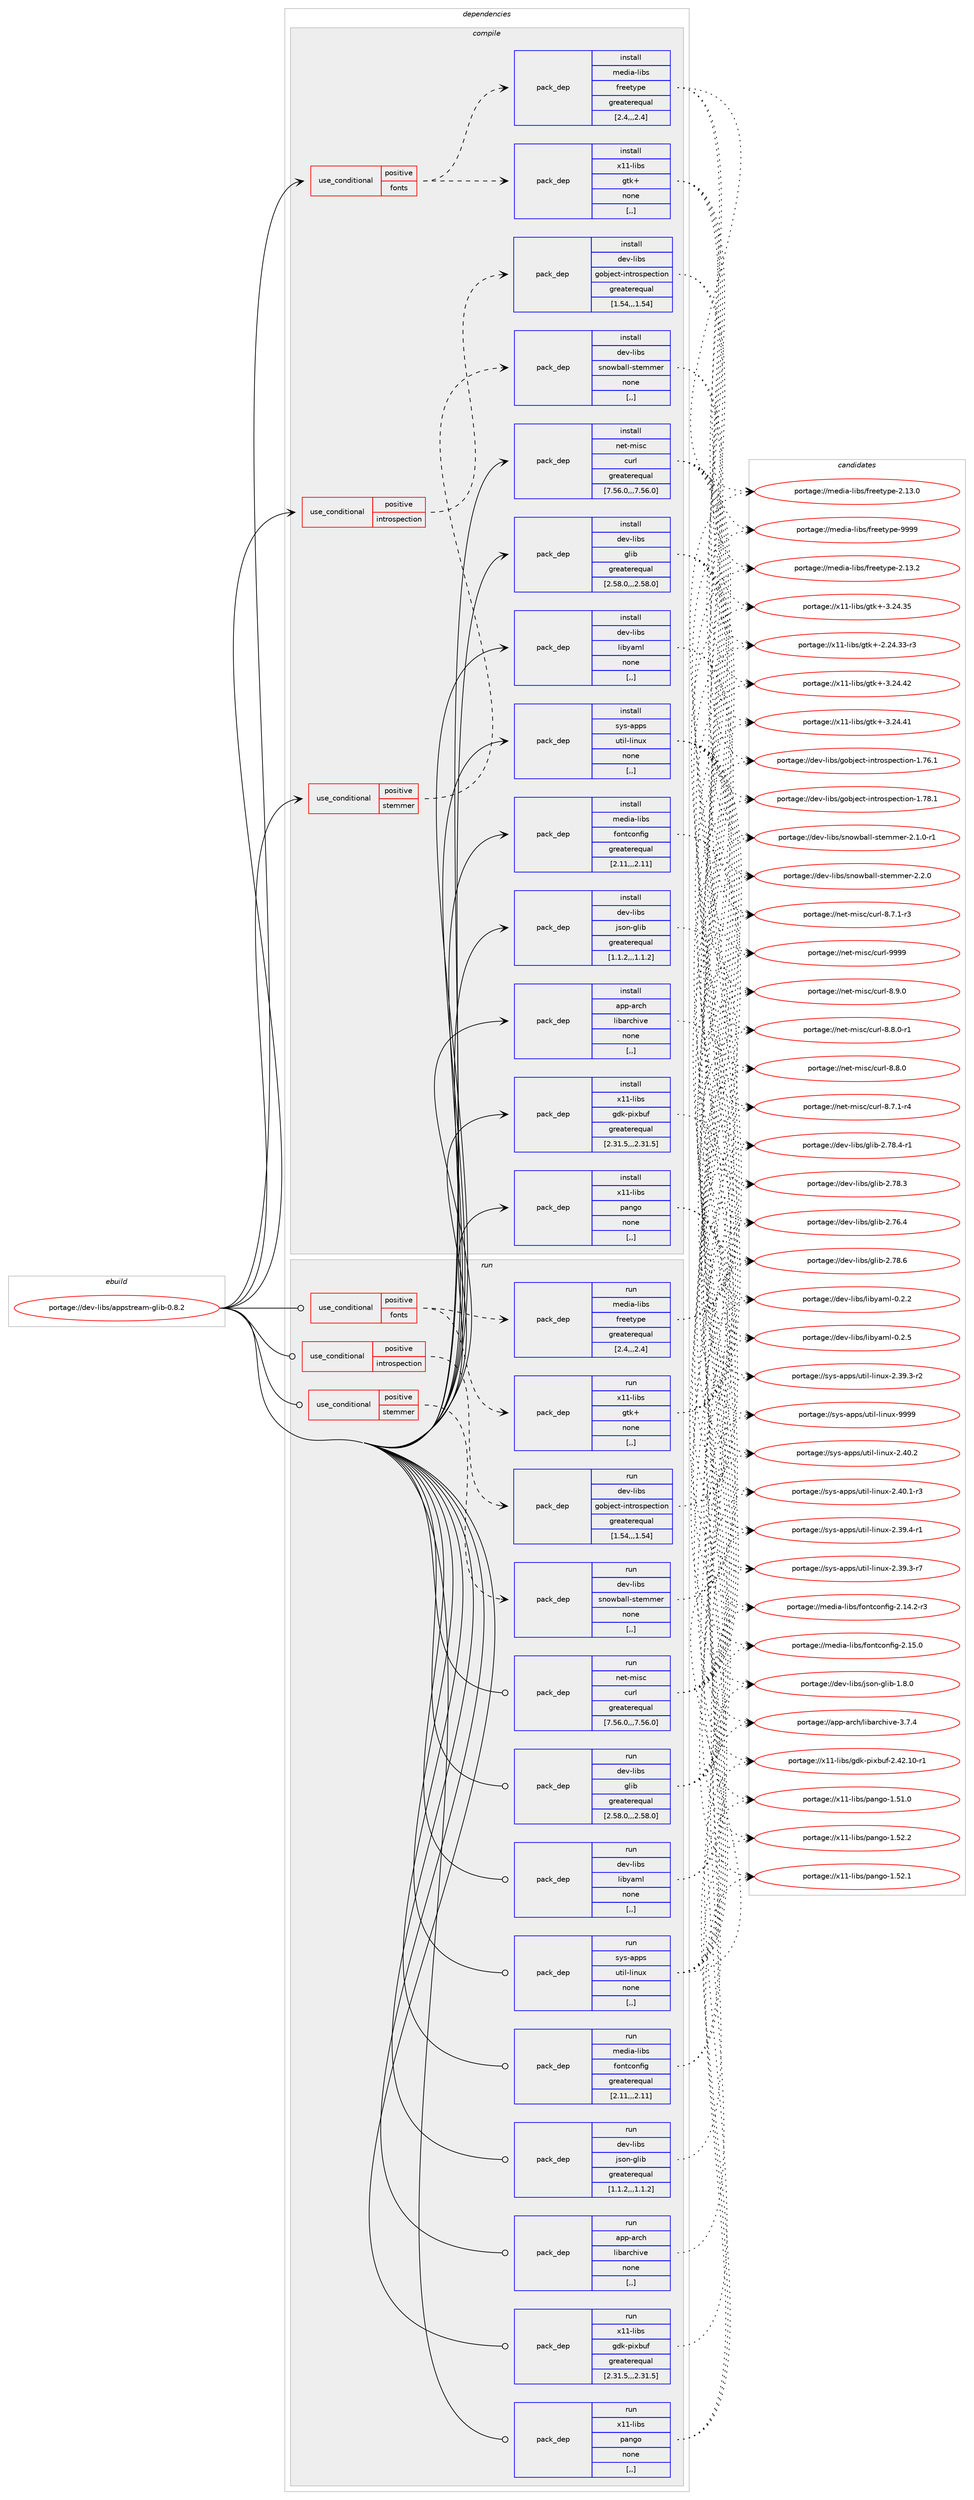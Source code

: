 digraph prolog {

# *************
# Graph options
# *************

newrank=true;
concentrate=true;
compound=true;
graph [rankdir=LR,fontname=Helvetica,fontsize=10,ranksep=1.5];#, ranksep=2.5, nodesep=0.2];
edge  [arrowhead=vee];
node  [fontname=Helvetica,fontsize=10];

# **********
# The ebuild
# **********

subgraph cluster_leftcol {
color=gray;
label=<<i>ebuild</i>>;
id [label="portage://dev-libs/appstream-glib-0.8.2", color=red, width=4, href="../dev-libs/appstream-glib-0.8.2.svg"];
}

# ****************
# The dependencies
# ****************

subgraph cluster_midcol {
color=gray;
label=<<i>dependencies</i>>;
subgraph cluster_compile {
fillcolor="#eeeeee";
style=filled;
label=<<i>compile</i>>;
subgraph cond25807 {
dependency106646 [label=<<TABLE BORDER="0" CELLBORDER="1" CELLSPACING="0" CELLPADDING="4"><TR><TD ROWSPAN="3" CELLPADDING="10">use_conditional</TD></TR><TR><TD>positive</TD></TR><TR><TD>fonts</TD></TR></TABLE>>, shape=none, color=red];
subgraph pack79690 {
dependency106647 [label=<<TABLE BORDER="0" CELLBORDER="1" CELLSPACING="0" CELLPADDING="4" WIDTH="220"><TR><TD ROWSPAN="6" CELLPADDING="30">pack_dep</TD></TR><TR><TD WIDTH="110">install</TD></TR><TR><TD>x11-libs</TD></TR><TR><TD>gtk+</TD></TR><TR><TD>none</TD></TR><TR><TD>[,,]</TD></TR></TABLE>>, shape=none, color=blue];
}
dependency106646:e -> dependency106647:w [weight=20,style="dashed",arrowhead="vee"];
subgraph pack79691 {
dependency106648 [label=<<TABLE BORDER="0" CELLBORDER="1" CELLSPACING="0" CELLPADDING="4" WIDTH="220"><TR><TD ROWSPAN="6" CELLPADDING="30">pack_dep</TD></TR><TR><TD WIDTH="110">install</TD></TR><TR><TD>media-libs</TD></TR><TR><TD>freetype</TD></TR><TR><TD>greaterequal</TD></TR><TR><TD>[2.4,,,2.4]</TD></TR></TABLE>>, shape=none, color=blue];
}
dependency106646:e -> dependency106648:w [weight=20,style="dashed",arrowhead="vee"];
}
id:e -> dependency106646:w [weight=20,style="solid",arrowhead="vee"];
subgraph cond25808 {
dependency106649 [label=<<TABLE BORDER="0" CELLBORDER="1" CELLSPACING="0" CELLPADDING="4"><TR><TD ROWSPAN="3" CELLPADDING="10">use_conditional</TD></TR><TR><TD>positive</TD></TR><TR><TD>introspection</TD></TR></TABLE>>, shape=none, color=red];
subgraph pack79692 {
dependency106650 [label=<<TABLE BORDER="0" CELLBORDER="1" CELLSPACING="0" CELLPADDING="4" WIDTH="220"><TR><TD ROWSPAN="6" CELLPADDING="30">pack_dep</TD></TR><TR><TD WIDTH="110">install</TD></TR><TR><TD>dev-libs</TD></TR><TR><TD>gobject-introspection</TD></TR><TR><TD>greaterequal</TD></TR><TR><TD>[1.54,,,1.54]</TD></TR></TABLE>>, shape=none, color=blue];
}
dependency106649:e -> dependency106650:w [weight=20,style="dashed",arrowhead="vee"];
}
id:e -> dependency106649:w [weight=20,style="solid",arrowhead="vee"];
subgraph cond25809 {
dependency106651 [label=<<TABLE BORDER="0" CELLBORDER="1" CELLSPACING="0" CELLPADDING="4"><TR><TD ROWSPAN="3" CELLPADDING="10">use_conditional</TD></TR><TR><TD>positive</TD></TR><TR><TD>stemmer</TD></TR></TABLE>>, shape=none, color=red];
subgraph pack79693 {
dependency106652 [label=<<TABLE BORDER="0" CELLBORDER="1" CELLSPACING="0" CELLPADDING="4" WIDTH="220"><TR><TD ROWSPAN="6" CELLPADDING="30">pack_dep</TD></TR><TR><TD WIDTH="110">install</TD></TR><TR><TD>dev-libs</TD></TR><TR><TD>snowball-stemmer</TD></TR><TR><TD>none</TD></TR><TR><TD>[,,]</TD></TR></TABLE>>, shape=none, color=blue];
}
dependency106651:e -> dependency106652:w [weight=20,style="dashed",arrowhead="vee"];
}
id:e -> dependency106651:w [weight=20,style="solid",arrowhead="vee"];
subgraph pack79694 {
dependency106653 [label=<<TABLE BORDER="0" CELLBORDER="1" CELLSPACING="0" CELLPADDING="4" WIDTH="220"><TR><TD ROWSPAN="6" CELLPADDING="30">pack_dep</TD></TR><TR><TD WIDTH="110">install</TD></TR><TR><TD>app-arch</TD></TR><TR><TD>libarchive</TD></TR><TR><TD>none</TD></TR><TR><TD>[,,]</TD></TR></TABLE>>, shape=none, color=blue];
}
id:e -> dependency106653:w [weight=20,style="solid",arrowhead="vee"];
subgraph pack79695 {
dependency106654 [label=<<TABLE BORDER="0" CELLBORDER="1" CELLSPACING="0" CELLPADDING="4" WIDTH="220"><TR><TD ROWSPAN="6" CELLPADDING="30">pack_dep</TD></TR><TR><TD WIDTH="110">install</TD></TR><TR><TD>dev-libs</TD></TR><TR><TD>glib</TD></TR><TR><TD>greaterequal</TD></TR><TR><TD>[2.58.0,,,2.58.0]</TD></TR></TABLE>>, shape=none, color=blue];
}
id:e -> dependency106654:w [weight=20,style="solid",arrowhead="vee"];
subgraph pack79696 {
dependency106655 [label=<<TABLE BORDER="0" CELLBORDER="1" CELLSPACING="0" CELLPADDING="4" WIDTH="220"><TR><TD ROWSPAN="6" CELLPADDING="30">pack_dep</TD></TR><TR><TD WIDTH="110">install</TD></TR><TR><TD>dev-libs</TD></TR><TR><TD>json-glib</TD></TR><TR><TD>greaterequal</TD></TR><TR><TD>[1.1.2,,,1.1.2]</TD></TR></TABLE>>, shape=none, color=blue];
}
id:e -> dependency106655:w [weight=20,style="solid",arrowhead="vee"];
subgraph pack79697 {
dependency106656 [label=<<TABLE BORDER="0" CELLBORDER="1" CELLSPACING="0" CELLPADDING="4" WIDTH="220"><TR><TD ROWSPAN="6" CELLPADDING="30">pack_dep</TD></TR><TR><TD WIDTH="110">install</TD></TR><TR><TD>dev-libs</TD></TR><TR><TD>libyaml</TD></TR><TR><TD>none</TD></TR><TR><TD>[,,]</TD></TR></TABLE>>, shape=none, color=blue];
}
id:e -> dependency106656:w [weight=20,style="solid",arrowhead="vee"];
subgraph pack79698 {
dependency106657 [label=<<TABLE BORDER="0" CELLBORDER="1" CELLSPACING="0" CELLPADDING="4" WIDTH="220"><TR><TD ROWSPAN="6" CELLPADDING="30">pack_dep</TD></TR><TR><TD WIDTH="110">install</TD></TR><TR><TD>media-libs</TD></TR><TR><TD>fontconfig</TD></TR><TR><TD>greaterequal</TD></TR><TR><TD>[2.11,,,2.11]</TD></TR></TABLE>>, shape=none, color=blue];
}
id:e -> dependency106657:w [weight=20,style="solid",arrowhead="vee"];
subgraph pack79699 {
dependency106658 [label=<<TABLE BORDER="0" CELLBORDER="1" CELLSPACING="0" CELLPADDING="4" WIDTH="220"><TR><TD ROWSPAN="6" CELLPADDING="30">pack_dep</TD></TR><TR><TD WIDTH="110">install</TD></TR><TR><TD>net-misc</TD></TR><TR><TD>curl</TD></TR><TR><TD>greaterequal</TD></TR><TR><TD>[7.56.0,,,7.56.0]</TD></TR></TABLE>>, shape=none, color=blue];
}
id:e -> dependency106658:w [weight=20,style="solid",arrowhead="vee"];
subgraph pack79700 {
dependency106659 [label=<<TABLE BORDER="0" CELLBORDER="1" CELLSPACING="0" CELLPADDING="4" WIDTH="220"><TR><TD ROWSPAN="6" CELLPADDING="30">pack_dep</TD></TR><TR><TD WIDTH="110">install</TD></TR><TR><TD>sys-apps</TD></TR><TR><TD>util-linux</TD></TR><TR><TD>none</TD></TR><TR><TD>[,,]</TD></TR></TABLE>>, shape=none, color=blue];
}
id:e -> dependency106659:w [weight=20,style="solid",arrowhead="vee"];
subgraph pack79701 {
dependency106660 [label=<<TABLE BORDER="0" CELLBORDER="1" CELLSPACING="0" CELLPADDING="4" WIDTH="220"><TR><TD ROWSPAN="6" CELLPADDING="30">pack_dep</TD></TR><TR><TD WIDTH="110">install</TD></TR><TR><TD>x11-libs</TD></TR><TR><TD>gdk-pixbuf</TD></TR><TR><TD>greaterequal</TD></TR><TR><TD>[2.31.5,,,2.31.5]</TD></TR></TABLE>>, shape=none, color=blue];
}
id:e -> dependency106660:w [weight=20,style="solid",arrowhead="vee"];
subgraph pack79702 {
dependency106661 [label=<<TABLE BORDER="0" CELLBORDER="1" CELLSPACING="0" CELLPADDING="4" WIDTH="220"><TR><TD ROWSPAN="6" CELLPADDING="30">pack_dep</TD></TR><TR><TD WIDTH="110">install</TD></TR><TR><TD>x11-libs</TD></TR><TR><TD>pango</TD></TR><TR><TD>none</TD></TR><TR><TD>[,,]</TD></TR></TABLE>>, shape=none, color=blue];
}
id:e -> dependency106661:w [weight=20,style="solid",arrowhead="vee"];
}
subgraph cluster_compileandrun {
fillcolor="#eeeeee";
style=filled;
label=<<i>compile and run</i>>;
}
subgraph cluster_run {
fillcolor="#eeeeee";
style=filled;
label=<<i>run</i>>;
subgraph cond25810 {
dependency106662 [label=<<TABLE BORDER="0" CELLBORDER="1" CELLSPACING="0" CELLPADDING="4"><TR><TD ROWSPAN="3" CELLPADDING="10">use_conditional</TD></TR><TR><TD>positive</TD></TR><TR><TD>fonts</TD></TR></TABLE>>, shape=none, color=red];
subgraph pack79703 {
dependency106663 [label=<<TABLE BORDER="0" CELLBORDER="1" CELLSPACING="0" CELLPADDING="4" WIDTH="220"><TR><TD ROWSPAN="6" CELLPADDING="30">pack_dep</TD></TR><TR><TD WIDTH="110">run</TD></TR><TR><TD>x11-libs</TD></TR><TR><TD>gtk+</TD></TR><TR><TD>none</TD></TR><TR><TD>[,,]</TD></TR></TABLE>>, shape=none, color=blue];
}
dependency106662:e -> dependency106663:w [weight=20,style="dashed",arrowhead="vee"];
subgraph pack79704 {
dependency106664 [label=<<TABLE BORDER="0" CELLBORDER="1" CELLSPACING="0" CELLPADDING="4" WIDTH="220"><TR><TD ROWSPAN="6" CELLPADDING="30">pack_dep</TD></TR><TR><TD WIDTH="110">run</TD></TR><TR><TD>media-libs</TD></TR><TR><TD>freetype</TD></TR><TR><TD>greaterequal</TD></TR><TR><TD>[2.4,,,2.4]</TD></TR></TABLE>>, shape=none, color=blue];
}
dependency106662:e -> dependency106664:w [weight=20,style="dashed",arrowhead="vee"];
}
id:e -> dependency106662:w [weight=20,style="solid",arrowhead="odot"];
subgraph cond25811 {
dependency106665 [label=<<TABLE BORDER="0" CELLBORDER="1" CELLSPACING="0" CELLPADDING="4"><TR><TD ROWSPAN="3" CELLPADDING="10">use_conditional</TD></TR><TR><TD>positive</TD></TR><TR><TD>introspection</TD></TR></TABLE>>, shape=none, color=red];
subgraph pack79705 {
dependency106666 [label=<<TABLE BORDER="0" CELLBORDER="1" CELLSPACING="0" CELLPADDING="4" WIDTH="220"><TR><TD ROWSPAN="6" CELLPADDING="30">pack_dep</TD></TR><TR><TD WIDTH="110">run</TD></TR><TR><TD>dev-libs</TD></TR><TR><TD>gobject-introspection</TD></TR><TR><TD>greaterequal</TD></TR><TR><TD>[1.54,,,1.54]</TD></TR></TABLE>>, shape=none, color=blue];
}
dependency106665:e -> dependency106666:w [weight=20,style="dashed",arrowhead="vee"];
}
id:e -> dependency106665:w [weight=20,style="solid",arrowhead="odot"];
subgraph cond25812 {
dependency106667 [label=<<TABLE BORDER="0" CELLBORDER="1" CELLSPACING="0" CELLPADDING="4"><TR><TD ROWSPAN="3" CELLPADDING="10">use_conditional</TD></TR><TR><TD>positive</TD></TR><TR><TD>stemmer</TD></TR></TABLE>>, shape=none, color=red];
subgraph pack79706 {
dependency106668 [label=<<TABLE BORDER="0" CELLBORDER="1" CELLSPACING="0" CELLPADDING="4" WIDTH="220"><TR><TD ROWSPAN="6" CELLPADDING="30">pack_dep</TD></TR><TR><TD WIDTH="110">run</TD></TR><TR><TD>dev-libs</TD></TR><TR><TD>snowball-stemmer</TD></TR><TR><TD>none</TD></TR><TR><TD>[,,]</TD></TR></TABLE>>, shape=none, color=blue];
}
dependency106667:e -> dependency106668:w [weight=20,style="dashed",arrowhead="vee"];
}
id:e -> dependency106667:w [weight=20,style="solid",arrowhead="odot"];
subgraph pack79707 {
dependency106669 [label=<<TABLE BORDER="0" CELLBORDER="1" CELLSPACING="0" CELLPADDING="4" WIDTH="220"><TR><TD ROWSPAN="6" CELLPADDING="30">pack_dep</TD></TR><TR><TD WIDTH="110">run</TD></TR><TR><TD>app-arch</TD></TR><TR><TD>libarchive</TD></TR><TR><TD>none</TD></TR><TR><TD>[,,]</TD></TR></TABLE>>, shape=none, color=blue];
}
id:e -> dependency106669:w [weight=20,style="solid",arrowhead="odot"];
subgraph pack79708 {
dependency106670 [label=<<TABLE BORDER="0" CELLBORDER="1" CELLSPACING="0" CELLPADDING="4" WIDTH="220"><TR><TD ROWSPAN="6" CELLPADDING="30">pack_dep</TD></TR><TR><TD WIDTH="110">run</TD></TR><TR><TD>dev-libs</TD></TR><TR><TD>glib</TD></TR><TR><TD>greaterequal</TD></TR><TR><TD>[2.58.0,,,2.58.0]</TD></TR></TABLE>>, shape=none, color=blue];
}
id:e -> dependency106670:w [weight=20,style="solid",arrowhead="odot"];
subgraph pack79709 {
dependency106671 [label=<<TABLE BORDER="0" CELLBORDER="1" CELLSPACING="0" CELLPADDING="4" WIDTH="220"><TR><TD ROWSPAN="6" CELLPADDING="30">pack_dep</TD></TR><TR><TD WIDTH="110">run</TD></TR><TR><TD>dev-libs</TD></TR><TR><TD>json-glib</TD></TR><TR><TD>greaterequal</TD></TR><TR><TD>[1.1.2,,,1.1.2]</TD></TR></TABLE>>, shape=none, color=blue];
}
id:e -> dependency106671:w [weight=20,style="solid",arrowhead="odot"];
subgraph pack79710 {
dependency106672 [label=<<TABLE BORDER="0" CELLBORDER="1" CELLSPACING="0" CELLPADDING="4" WIDTH="220"><TR><TD ROWSPAN="6" CELLPADDING="30">pack_dep</TD></TR><TR><TD WIDTH="110">run</TD></TR><TR><TD>dev-libs</TD></TR><TR><TD>libyaml</TD></TR><TR><TD>none</TD></TR><TR><TD>[,,]</TD></TR></TABLE>>, shape=none, color=blue];
}
id:e -> dependency106672:w [weight=20,style="solid",arrowhead="odot"];
subgraph pack79711 {
dependency106673 [label=<<TABLE BORDER="0" CELLBORDER="1" CELLSPACING="0" CELLPADDING="4" WIDTH="220"><TR><TD ROWSPAN="6" CELLPADDING="30">pack_dep</TD></TR><TR><TD WIDTH="110">run</TD></TR><TR><TD>media-libs</TD></TR><TR><TD>fontconfig</TD></TR><TR><TD>greaterequal</TD></TR><TR><TD>[2.11,,,2.11]</TD></TR></TABLE>>, shape=none, color=blue];
}
id:e -> dependency106673:w [weight=20,style="solid",arrowhead="odot"];
subgraph pack79712 {
dependency106674 [label=<<TABLE BORDER="0" CELLBORDER="1" CELLSPACING="0" CELLPADDING="4" WIDTH="220"><TR><TD ROWSPAN="6" CELLPADDING="30">pack_dep</TD></TR><TR><TD WIDTH="110">run</TD></TR><TR><TD>net-misc</TD></TR><TR><TD>curl</TD></TR><TR><TD>greaterequal</TD></TR><TR><TD>[7.56.0,,,7.56.0]</TD></TR></TABLE>>, shape=none, color=blue];
}
id:e -> dependency106674:w [weight=20,style="solid",arrowhead="odot"];
subgraph pack79713 {
dependency106675 [label=<<TABLE BORDER="0" CELLBORDER="1" CELLSPACING="0" CELLPADDING="4" WIDTH="220"><TR><TD ROWSPAN="6" CELLPADDING="30">pack_dep</TD></TR><TR><TD WIDTH="110">run</TD></TR><TR><TD>sys-apps</TD></TR><TR><TD>util-linux</TD></TR><TR><TD>none</TD></TR><TR><TD>[,,]</TD></TR></TABLE>>, shape=none, color=blue];
}
id:e -> dependency106675:w [weight=20,style="solid",arrowhead="odot"];
subgraph pack79714 {
dependency106676 [label=<<TABLE BORDER="0" CELLBORDER="1" CELLSPACING="0" CELLPADDING="4" WIDTH="220"><TR><TD ROWSPAN="6" CELLPADDING="30">pack_dep</TD></TR><TR><TD WIDTH="110">run</TD></TR><TR><TD>x11-libs</TD></TR><TR><TD>gdk-pixbuf</TD></TR><TR><TD>greaterequal</TD></TR><TR><TD>[2.31.5,,,2.31.5]</TD></TR></TABLE>>, shape=none, color=blue];
}
id:e -> dependency106676:w [weight=20,style="solid",arrowhead="odot"];
subgraph pack79715 {
dependency106677 [label=<<TABLE BORDER="0" CELLBORDER="1" CELLSPACING="0" CELLPADDING="4" WIDTH="220"><TR><TD ROWSPAN="6" CELLPADDING="30">pack_dep</TD></TR><TR><TD WIDTH="110">run</TD></TR><TR><TD>x11-libs</TD></TR><TR><TD>pango</TD></TR><TR><TD>none</TD></TR><TR><TD>[,,]</TD></TR></TABLE>>, shape=none, color=blue];
}
id:e -> dependency106677:w [weight=20,style="solid",arrowhead="odot"];
}
}

# **************
# The candidates
# **************

subgraph cluster_choices {
rank=same;
color=gray;
label=<<i>candidates</i>>;

subgraph choice79690 {
color=black;
nodesep=1;
choice1204949451081059811547103116107434551465052465250 [label="portage://x11-libs/gtk+-3.24.42", color=red, width=4,href="../x11-libs/gtk+-3.24.42.svg"];
choice1204949451081059811547103116107434551465052465249 [label="portage://x11-libs/gtk+-3.24.41", color=red, width=4,href="../x11-libs/gtk+-3.24.41.svg"];
choice1204949451081059811547103116107434551465052465153 [label="portage://x11-libs/gtk+-3.24.35", color=red, width=4,href="../x11-libs/gtk+-3.24.35.svg"];
choice12049494510810598115471031161074345504650524651514511451 [label="portage://x11-libs/gtk+-2.24.33-r3", color=red, width=4,href="../x11-libs/gtk+-2.24.33-r3.svg"];
dependency106647:e -> choice1204949451081059811547103116107434551465052465250:w [style=dotted,weight="100"];
dependency106647:e -> choice1204949451081059811547103116107434551465052465249:w [style=dotted,weight="100"];
dependency106647:e -> choice1204949451081059811547103116107434551465052465153:w [style=dotted,weight="100"];
dependency106647:e -> choice12049494510810598115471031161074345504650524651514511451:w [style=dotted,weight="100"];
}
subgraph choice79691 {
color=black;
nodesep=1;
choice109101100105974510810598115471021141011011161211121014557575757 [label="portage://media-libs/freetype-9999", color=red, width=4,href="../media-libs/freetype-9999.svg"];
choice1091011001059745108105981154710211410110111612111210145504649514650 [label="portage://media-libs/freetype-2.13.2", color=red, width=4,href="../media-libs/freetype-2.13.2.svg"];
choice1091011001059745108105981154710211410110111612111210145504649514648 [label="portage://media-libs/freetype-2.13.0", color=red, width=4,href="../media-libs/freetype-2.13.0.svg"];
dependency106648:e -> choice109101100105974510810598115471021141011011161211121014557575757:w [style=dotted,weight="100"];
dependency106648:e -> choice1091011001059745108105981154710211410110111612111210145504649514650:w [style=dotted,weight="100"];
dependency106648:e -> choice1091011001059745108105981154710211410110111612111210145504649514648:w [style=dotted,weight="100"];
}
subgraph choice79692 {
color=black;
nodesep=1;
choice1001011184510810598115471031119810610199116451051101161141111151121019911610511111045494655564649 [label="portage://dev-libs/gobject-introspection-1.78.1", color=red, width=4,href="../dev-libs/gobject-introspection-1.78.1.svg"];
choice1001011184510810598115471031119810610199116451051101161141111151121019911610511111045494655544649 [label="portage://dev-libs/gobject-introspection-1.76.1", color=red, width=4,href="../dev-libs/gobject-introspection-1.76.1.svg"];
dependency106650:e -> choice1001011184510810598115471031119810610199116451051101161141111151121019911610511111045494655564649:w [style=dotted,weight="100"];
dependency106650:e -> choice1001011184510810598115471031119810610199116451051101161141111151121019911610511111045494655544649:w [style=dotted,weight="100"];
}
subgraph choice79693 {
color=black;
nodesep=1;
choice100101118451081059811547115110111119989710810845115116101109109101114455046504648 [label="portage://dev-libs/snowball-stemmer-2.2.0", color=red, width=4,href="../dev-libs/snowball-stemmer-2.2.0.svg"];
choice1001011184510810598115471151101111199897108108451151161011091091011144550464946484511449 [label="portage://dev-libs/snowball-stemmer-2.1.0-r1", color=red, width=4,href="../dev-libs/snowball-stemmer-2.1.0-r1.svg"];
dependency106652:e -> choice100101118451081059811547115110111119989710810845115116101109109101114455046504648:w [style=dotted,weight="100"];
dependency106652:e -> choice1001011184510810598115471151101111199897108108451151161011091091011144550464946484511449:w [style=dotted,weight="100"];
}
subgraph choice79694 {
color=black;
nodesep=1;
choice9711211245971149910447108105989711499104105118101455146554652 [label="portage://app-arch/libarchive-3.7.4", color=red, width=4,href="../app-arch/libarchive-3.7.4.svg"];
dependency106653:e -> choice9711211245971149910447108105989711499104105118101455146554652:w [style=dotted,weight="100"];
}
subgraph choice79695 {
color=black;
nodesep=1;
choice1001011184510810598115471031081059845504655564654 [label="portage://dev-libs/glib-2.78.6", color=red, width=4,href="../dev-libs/glib-2.78.6.svg"];
choice10010111845108105981154710310810598455046555646524511449 [label="portage://dev-libs/glib-2.78.4-r1", color=red, width=4,href="../dev-libs/glib-2.78.4-r1.svg"];
choice1001011184510810598115471031081059845504655564651 [label="portage://dev-libs/glib-2.78.3", color=red, width=4,href="../dev-libs/glib-2.78.3.svg"];
choice1001011184510810598115471031081059845504655544652 [label="portage://dev-libs/glib-2.76.4", color=red, width=4,href="../dev-libs/glib-2.76.4.svg"];
dependency106654:e -> choice1001011184510810598115471031081059845504655564654:w [style=dotted,weight="100"];
dependency106654:e -> choice10010111845108105981154710310810598455046555646524511449:w [style=dotted,weight="100"];
dependency106654:e -> choice1001011184510810598115471031081059845504655564651:w [style=dotted,weight="100"];
dependency106654:e -> choice1001011184510810598115471031081059845504655544652:w [style=dotted,weight="100"];
}
subgraph choice79696 {
color=black;
nodesep=1;
choice1001011184510810598115471061151111104510310810598454946564648 [label="portage://dev-libs/json-glib-1.8.0", color=red, width=4,href="../dev-libs/json-glib-1.8.0.svg"];
dependency106655:e -> choice1001011184510810598115471061151111104510310810598454946564648:w [style=dotted,weight="100"];
}
subgraph choice79697 {
color=black;
nodesep=1;
choice1001011184510810598115471081059812197109108454846504653 [label="portage://dev-libs/libyaml-0.2.5", color=red, width=4,href="../dev-libs/libyaml-0.2.5.svg"];
choice1001011184510810598115471081059812197109108454846504650 [label="portage://dev-libs/libyaml-0.2.2", color=red, width=4,href="../dev-libs/libyaml-0.2.2.svg"];
dependency106656:e -> choice1001011184510810598115471081059812197109108454846504653:w [style=dotted,weight="100"];
dependency106656:e -> choice1001011184510810598115471081059812197109108454846504650:w [style=dotted,weight="100"];
}
subgraph choice79698 {
color=black;
nodesep=1;
choice109101100105974510810598115471021111101169911111010210510345504649534648 [label="portage://media-libs/fontconfig-2.15.0", color=red, width=4,href="../media-libs/fontconfig-2.15.0.svg"];
choice1091011001059745108105981154710211111011699111110102105103455046495246504511451 [label="portage://media-libs/fontconfig-2.14.2-r3", color=red, width=4,href="../media-libs/fontconfig-2.14.2-r3.svg"];
dependency106657:e -> choice109101100105974510810598115471021111101169911111010210510345504649534648:w [style=dotted,weight="100"];
dependency106657:e -> choice1091011001059745108105981154710211111011699111110102105103455046495246504511451:w [style=dotted,weight="100"];
}
subgraph choice79699 {
color=black;
nodesep=1;
choice110101116451091051159947991171141084557575757 [label="portage://net-misc/curl-9999", color=red, width=4,href="../net-misc/curl-9999.svg"];
choice11010111645109105115994799117114108455646574648 [label="portage://net-misc/curl-8.9.0", color=red, width=4,href="../net-misc/curl-8.9.0.svg"];
choice110101116451091051159947991171141084556465646484511449 [label="portage://net-misc/curl-8.8.0-r1", color=red, width=4,href="../net-misc/curl-8.8.0-r1.svg"];
choice11010111645109105115994799117114108455646564648 [label="portage://net-misc/curl-8.8.0", color=red, width=4,href="../net-misc/curl-8.8.0.svg"];
choice110101116451091051159947991171141084556465546494511452 [label="portage://net-misc/curl-8.7.1-r4", color=red, width=4,href="../net-misc/curl-8.7.1-r4.svg"];
choice110101116451091051159947991171141084556465546494511451 [label="portage://net-misc/curl-8.7.1-r3", color=red, width=4,href="../net-misc/curl-8.7.1-r3.svg"];
dependency106658:e -> choice110101116451091051159947991171141084557575757:w [style=dotted,weight="100"];
dependency106658:e -> choice11010111645109105115994799117114108455646574648:w [style=dotted,weight="100"];
dependency106658:e -> choice110101116451091051159947991171141084556465646484511449:w [style=dotted,weight="100"];
dependency106658:e -> choice11010111645109105115994799117114108455646564648:w [style=dotted,weight="100"];
dependency106658:e -> choice110101116451091051159947991171141084556465546494511452:w [style=dotted,weight="100"];
dependency106658:e -> choice110101116451091051159947991171141084556465546494511451:w [style=dotted,weight="100"];
}
subgraph choice79700 {
color=black;
nodesep=1;
choice115121115459711211211547117116105108451081051101171204557575757 [label="portage://sys-apps/util-linux-9999", color=red, width=4,href="../sys-apps/util-linux-9999.svg"];
choice1151211154597112112115471171161051084510810511011712045504652484650 [label="portage://sys-apps/util-linux-2.40.2", color=red, width=4,href="../sys-apps/util-linux-2.40.2.svg"];
choice11512111545971121121154711711610510845108105110117120455046524846494511451 [label="portage://sys-apps/util-linux-2.40.1-r3", color=red, width=4,href="../sys-apps/util-linux-2.40.1-r3.svg"];
choice11512111545971121121154711711610510845108105110117120455046515746524511449 [label="portage://sys-apps/util-linux-2.39.4-r1", color=red, width=4,href="../sys-apps/util-linux-2.39.4-r1.svg"];
choice11512111545971121121154711711610510845108105110117120455046515746514511455 [label="portage://sys-apps/util-linux-2.39.3-r7", color=red, width=4,href="../sys-apps/util-linux-2.39.3-r7.svg"];
choice11512111545971121121154711711610510845108105110117120455046515746514511450 [label="portage://sys-apps/util-linux-2.39.3-r2", color=red, width=4,href="../sys-apps/util-linux-2.39.3-r2.svg"];
dependency106659:e -> choice115121115459711211211547117116105108451081051101171204557575757:w [style=dotted,weight="100"];
dependency106659:e -> choice1151211154597112112115471171161051084510810511011712045504652484650:w [style=dotted,weight="100"];
dependency106659:e -> choice11512111545971121121154711711610510845108105110117120455046524846494511451:w [style=dotted,weight="100"];
dependency106659:e -> choice11512111545971121121154711711610510845108105110117120455046515746524511449:w [style=dotted,weight="100"];
dependency106659:e -> choice11512111545971121121154711711610510845108105110117120455046515746514511455:w [style=dotted,weight="100"];
dependency106659:e -> choice11512111545971121121154711711610510845108105110117120455046515746514511450:w [style=dotted,weight="100"];
}
subgraph choice79701 {
color=black;
nodesep=1;
choice1204949451081059811547103100107451121051209811710245504652504649484511449 [label="portage://x11-libs/gdk-pixbuf-2.42.10-r1", color=red, width=4,href="../x11-libs/gdk-pixbuf-2.42.10-r1.svg"];
dependency106660:e -> choice1204949451081059811547103100107451121051209811710245504652504649484511449:w [style=dotted,weight="100"];
}
subgraph choice79702 {
color=black;
nodesep=1;
choice12049494510810598115471129711010311145494653504650 [label="portage://x11-libs/pango-1.52.2", color=red, width=4,href="../x11-libs/pango-1.52.2.svg"];
choice12049494510810598115471129711010311145494653504649 [label="portage://x11-libs/pango-1.52.1", color=red, width=4,href="../x11-libs/pango-1.52.1.svg"];
choice12049494510810598115471129711010311145494653494648 [label="portage://x11-libs/pango-1.51.0", color=red, width=4,href="../x11-libs/pango-1.51.0.svg"];
dependency106661:e -> choice12049494510810598115471129711010311145494653504650:w [style=dotted,weight="100"];
dependency106661:e -> choice12049494510810598115471129711010311145494653504649:w [style=dotted,weight="100"];
dependency106661:e -> choice12049494510810598115471129711010311145494653494648:w [style=dotted,weight="100"];
}
subgraph choice79703 {
color=black;
nodesep=1;
choice1204949451081059811547103116107434551465052465250 [label="portage://x11-libs/gtk+-3.24.42", color=red, width=4,href="../x11-libs/gtk+-3.24.42.svg"];
choice1204949451081059811547103116107434551465052465249 [label="portage://x11-libs/gtk+-3.24.41", color=red, width=4,href="../x11-libs/gtk+-3.24.41.svg"];
choice1204949451081059811547103116107434551465052465153 [label="portage://x11-libs/gtk+-3.24.35", color=red, width=4,href="../x11-libs/gtk+-3.24.35.svg"];
choice12049494510810598115471031161074345504650524651514511451 [label="portage://x11-libs/gtk+-2.24.33-r3", color=red, width=4,href="../x11-libs/gtk+-2.24.33-r3.svg"];
dependency106663:e -> choice1204949451081059811547103116107434551465052465250:w [style=dotted,weight="100"];
dependency106663:e -> choice1204949451081059811547103116107434551465052465249:w [style=dotted,weight="100"];
dependency106663:e -> choice1204949451081059811547103116107434551465052465153:w [style=dotted,weight="100"];
dependency106663:e -> choice12049494510810598115471031161074345504650524651514511451:w [style=dotted,weight="100"];
}
subgraph choice79704 {
color=black;
nodesep=1;
choice109101100105974510810598115471021141011011161211121014557575757 [label="portage://media-libs/freetype-9999", color=red, width=4,href="../media-libs/freetype-9999.svg"];
choice1091011001059745108105981154710211410110111612111210145504649514650 [label="portage://media-libs/freetype-2.13.2", color=red, width=4,href="../media-libs/freetype-2.13.2.svg"];
choice1091011001059745108105981154710211410110111612111210145504649514648 [label="portage://media-libs/freetype-2.13.0", color=red, width=4,href="../media-libs/freetype-2.13.0.svg"];
dependency106664:e -> choice109101100105974510810598115471021141011011161211121014557575757:w [style=dotted,weight="100"];
dependency106664:e -> choice1091011001059745108105981154710211410110111612111210145504649514650:w [style=dotted,weight="100"];
dependency106664:e -> choice1091011001059745108105981154710211410110111612111210145504649514648:w [style=dotted,weight="100"];
}
subgraph choice79705 {
color=black;
nodesep=1;
choice1001011184510810598115471031119810610199116451051101161141111151121019911610511111045494655564649 [label="portage://dev-libs/gobject-introspection-1.78.1", color=red, width=4,href="../dev-libs/gobject-introspection-1.78.1.svg"];
choice1001011184510810598115471031119810610199116451051101161141111151121019911610511111045494655544649 [label="portage://dev-libs/gobject-introspection-1.76.1", color=red, width=4,href="../dev-libs/gobject-introspection-1.76.1.svg"];
dependency106666:e -> choice1001011184510810598115471031119810610199116451051101161141111151121019911610511111045494655564649:w [style=dotted,weight="100"];
dependency106666:e -> choice1001011184510810598115471031119810610199116451051101161141111151121019911610511111045494655544649:w [style=dotted,weight="100"];
}
subgraph choice79706 {
color=black;
nodesep=1;
choice100101118451081059811547115110111119989710810845115116101109109101114455046504648 [label="portage://dev-libs/snowball-stemmer-2.2.0", color=red, width=4,href="../dev-libs/snowball-stemmer-2.2.0.svg"];
choice1001011184510810598115471151101111199897108108451151161011091091011144550464946484511449 [label="portage://dev-libs/snowball-stemmer-2.1.0-r1", color=red, width=4,href="../dev-libs/snowball-stemmer-2.1.0-r1.svg"];
dependency106668:e -> choice100101118451081059811547115110111119989710810845115116101109109101114455046504648:w [style=dotted,weight="100"];
dependency106668:e -> choice1001011184510810598115471151101111199897108108451151161011091091011144550464946484511449:w [style=dotted,weight="100"];
}
subgraph choice79707 {
color=black;
nodesep=1;
choice9711211245971149910447108105989711499104105118101455146554652 [label="portage://app-arch/libarchive-3.7.4", color=red, width=4,href="../app-arch/libarchive-3.7.4.svg"];
dependency106669:e -> choice9711211245971149910447108105989711499104105118101455146554652:w [style=dotted,weight="100"];
}
subgraph choice79708 {
color=black;
nodesep=1;
choice1001011184510810598115471031081059845504655564654 [label="portage://dev-libs/glib-2.78.6", color=red, width=4,href="../dev-libs/glib-2.78.6.svg"];
choice10010111845108105981154710310810598455046555646524511449 [label="portage://dev-libs/glib-2.78.4-r1", color=red, width=4,href="../dev-libs/glib-2.78.4-r1.svg"];
choice1001011184510810598115471031081059845504655564651 [label="portage://dev-libs/glib-2.78.3", color=red, width=4,href="../dev-libs/glib-2.78.3.svg"];
choice1001011184510810598115471031081059845504655544652 [label="portage://dev-libs/glib-2.76.4", color=red, width=4,href="../dev-libs/glib-2.76.4.svg"];
dependency106670:e -> choice1001011184510810598115471031081059845504655564654:w [style=dotted,weight="100"];
dependency106670:e -> choice10010111845108105981154710310810598455046555646524511449:w [style=dotted,weight="100"];
dependency106670:e -> choice1001011184510810598115471031081059845504655564651:w [style=dotted,weight="100"];
dependency106670:e -> choice1001011184510810598115471031081059845504655544652:w [style=dotted,weight="100"];
}
subgraph choice79709 {
color=black;
nodesep=1;
choice1001011184510810598115471061151111104510310810598454946564648 [label="portage://dev-libs/json-glib-1.8.0", color=red, width=4,href="../dev-libs/json-glib-1.8.0.svg"];
dependency106671:e -> choice1001011184510810598115471061151111104510310810598454946564648:w [style=dotted,weight="100"];
}
subgraph choice79710 {
color=black;
nodesep=1;
choice1001011184510810598115471081059812197109108454846504653 [label="portage://dev-libs/libyaml-0.2.5", color=red, width=4,href="../dev-libs/libyaml-0.2.5.svg"];
choice1001011184510810598115471081059812197109108454846504650 [label="portage://dev-libs/libyaml-0.2.2", color=red, width=4,href="../dev-libs/libyaml-0.2.2.svg"];
dependency106672:e -> choice1001011184510810598115471081059812197109108454846504653:w [style=dotted,weight="100"];
dependency106672:e -> choice1001011184510810598115471081059812197109108454846504650:w [style=dotted,weight="100"];
}
subgraph choice79711 {
color=black;
nodesep=1;
choice109101100105974510810598115471021111101169911111010210510345504649534648 [label="portage://media-libs/fontconfig-2.15.0", color=red, width=4,href="../media-libs/fontconfig-2.15.0.svg"];
choice1091011001059745108105981154710211111011699111110102105103455046495246504511451 [label="portage://media-libs/fontconfig-2.14.2-r3", color=red, width=4,href="../media-libs/fontconfig-2.14.2-r3.svg"];
dependency106673:e -> choice109101100105974510810598115471021111101169911111010210510345504649534648:w [style=dotted,weight="100"];
dependency106673:e -> choice1091011001059745108105981154710211111011699111110102105103455046495246504511451:w [style=dotted,weight="100"];
}
subgraph choice79712 {
color=black;
nodesep=1;
choice110101116451091051159947991171141084557575757 [label="portage://net-misc/curl-9999", color=red, width=4,href="../net-misc/curl-9999.svg"];
choice11010111645109105115994799117114108455646574648 [label="portage://net-misc/curl-8.9.0", color=red, width=4,href="../net-misc/curl-8.9.0.svg"];
choice110101116451091051159947991171141084556465646484511449 [label="portage://net-misc/curl-8.8.0-r1", color=red, width=4,href="../net-misc/curl-8.8.0-r1.svg"];
choice11010111645109105115994799117114108455646564648 [label="portage://net-misc/curl-8.8.0", color=red, width=4,href="../net-misc/curl-8.8.0.svg"];
choice110101116451091051159947991171141084556465546494511452 [label="portage://net-misc/curl-8.7.1-r4", color=red, width=4,href="../net-misc/curl-8.7.1-r4.svg"];
choice110101116451091051159947991171141084556465546494511451 [label="portage://net-misc/curl-8.7.1-r3", color=red, width=4,href="../net-misc/curl-8.7.1-r3.svg"];
dependency106674:e -> choice110101116451091051159947991171141084557575757:w [style=dotted,weight="100"];
dependency106674:e -> choice11010111645109105115994799117114108455646574648:w [style=dotted,weight="100"];
dependency106674:e -> choice110101116451091051159947991171141084556465646484511449:w [style=dotted,weight="100"];
dependency106674:e -> choice11010111645109105115994799117114108455646564648:w [style=dotted,weight="100"];
dependency106674:e -> choice110101116451091051159947991171141084556465546494511452:w [style=dotted,weight="100"];
dependency106674:e -> choice110101116451091051159947991171141084556465546494511451:w [style=dotted,weight="100"];
}
subgraph choice79713 {
color=black;
nodesep=1;
choice115121115459711211211547117116105108451081051101171204557575757 [label="portage://sys-apps/util-linux-9999", color=red, width=4,href="../sys-apps/util-linux-9999.svg"];
choice1151211154597112112115471171161051084510810511011712045504652484650 [label="portage://sys-apps/util-linux-2.40.2", color=red, width=4,href="../sys-apps/util-linux-2.40.2.svg"];
choice11512111545971121121154711711610510845108105110117120455046524846494511451 [label="portage://sys-apps/util-linux-2.40.1-r3", color=red, width=4,href="../sys-apps/util-linux-2.40.1-r3.svg"];
choice11512111545971121121154711711610510845108105110117120455046515746524511449 [label="portage://sys-apps/util-linux-2.39.4-r1", color=red, width=4,href="../sys-apps/util-linux-2.39.4-r1.svg"];
choice11512111545971121121154711711610510845108105110117120455046515746514511455 [label="portage://sys-apps/util-linux-2.39.3-r7", color=red, width=4,href="../sys-apps/util-linux-2.39.3-r7.svg"];
choice11512111545971121121154711711610510845108105110117120455046515746514511450 [label="portage://sys-apps/util-linux-2.39.3-r2", color=red, width=4,href="../sys-apps/util-linux-2.39.3-r2.svg"];
dependency106675:e -> choice115121115459711211211547117116105108451081051101171204557575757:w [style=dotted,weight="100"];
dependency106675:e -> choice1151211154597112112115471171161051084510810511011712045504652484650:w [style=dotted,weight="100"];
dependency106675:e -> choice11512111545971121121154711711610510845108105110117120455046524846494511451:w [style=dotted,weight="100"];
dependency106675:e -> choice11512111545971121121154711711610510845108105110117120455046515746524511449:w [style=dotted,weight="100"];
dependency106675:e -> choice11512111545971121121154711711610510845108105110117120455046515746514511455:w [style=dotted,weight="100"];
dependency106675:e -> choice11512111545971121121154711711610510845108105110117120455046515746514511450:w [style=dotted,weight="100"];
}
subgraph choice79714 {
color=black;
nodesep=1;
choice1204949451081059811547103100107451121051209811710245504652504649484511449 [label="portage://x11-libs/gdk-pixbuf-2.42.10-r1", color=red, width=4,href="../x11-libs/gdk-pixbuf-2.42.10-r1.svg"];
dependency106676:e -> choice1204949451081059811547103100107451121051209811710245504652504649484511449:w [style=dotted,weight="100"];
}
subgraph choice79715 {
color=black;
nodesep=1;
choice12049494510810598115471129711010311145494653504650 [label="portage://x11-libs/pango-1.52.2", color=red, width=4,href="../x11-libs/pango-1.52.2.svg"];
choice12049494510810598115471129711010311145494653504649 [label="portage://x11-libs/pango-1.52.1", color=red, width=4,href="../x11-libs/pango-1.52.1.svg"];
choice12049494510810598115471129711010311145494653494648 [label="portage://x11-libs/pango-1.51.0", color=red, width=4,href="../x11-libs/pango-1.51.0.svg"];
dependency106677:e -> choice12049494510810598115471129711010311145494653504650:w [style=dotted,weight="100"];
dependency106677:e -> choice12049494510810598115471129711010311145494653504649:w [style=dotted,weight="100"];
dependency106677:e -> choice12049494510810598115471129711010311145494653494648:w [style=dotted,weight="100"];
}
}

}
